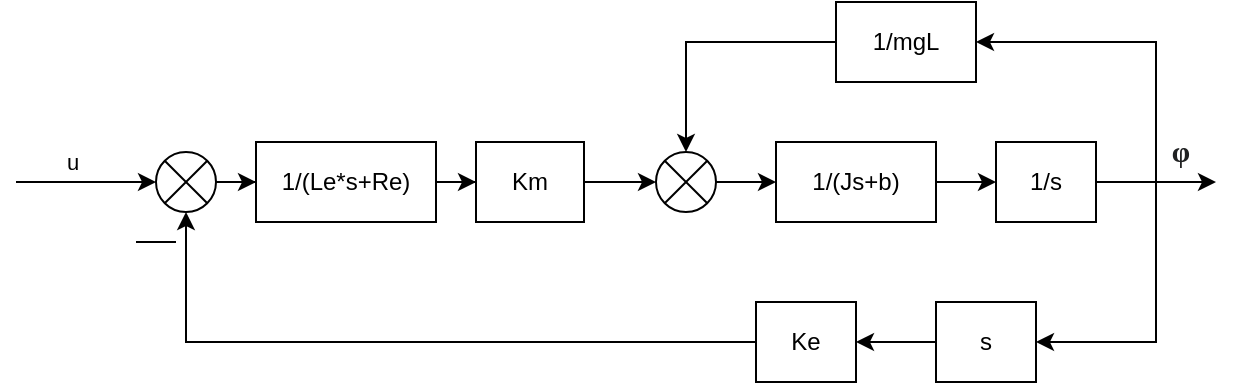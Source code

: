 <mxfile version="24.0.4" type="github">
  <diagram name="Страница — 1" id="BIMPoZ7FthZSNeVOD0RZ">
    <mxGraphModel dx="835" dy="488" grid="1" gridSize="10" guides="1" tooltips="1" connect="1" arrows="1" fold="1" page="1" pageScale="1" pageWidth="827" pageHeight="1169" math="0" shadow="0">
      <root>
        <mxCell id="0" />
        <mxCell id="1" parent="0" />
        <mxCell id="19c8bl-oHRU6IFj73Oaz-30" value="" style="group" vertex="1" connectable="0" parent="1">
          <mxGeometry x="130" y="140" width="600" height="190" as="geometry" />
        </mxCell>
        <mxCell id="19c8bl-oHRU6IFj73Oaz-9" value="" style="edgeStyle=orthogonalEdgeStyle;rounded=0;orthogonalLoop=1;jettySize=auto;html=1;" edge="1" parent="19c8bl-oHRU6IFj73Oaz-30" source="19c8bl-oHRU6IFj73Oaz-1" target="19c8bl-oHRU6IFj73Oaz-8">
          <mxGeometry relative="1" as="geometry" />
        </mxCell>
        <mxCell id="19c8bl-oHRU6IFj73Oaz-1" value="1/(Le*s+Re)" style="rounded=0;whiteSpace=wrap;html=1;" vertex="1" parent="19c8bl-oHRU6IFj73Oaz-30">
          <mxGeometry x="120" y="70" width="90" height="40" as="geometry" />
        </mxCell>
        <mxCell id="19c8bl-oHRU6IFj73Oaz-3" value="" style="edgeStyle=orthogonalEdgeStyle;rounded=0;orthogonalLoop=1;jettySize=auto;html=1;" edge="1" parent="19c8bl-oHRU6IFj73Oaz-30" source="19c8bl-oHRU6IFj73Oaz-2" target="19c8bl-oHRU6IFj73Oaz-1">
          <mxGeometry relative="1" as="geometry" />
        </mxCell>
        <mxCell id="19c8bl-oHRU6IFj73Oaz-2" value="" style="shape=sumEllipse;perimeter=ellipsePerimeter;whiteSpace=wrap;html=1;backgroundOutline=1;" vertex="1" parent="19c8bl-oHRU6IFj73Oaz-30">
          <mxGeometry x="70" y="75" width="30" height="30" as="geometry" />
        </mxCell>
        <mxCell id="19c8bl-oHRU6IFj73Oaz-4" value="" style="endArrow=classic;html=1;rounded=0;entryX=0;entryY=0.5;entryDx=0;entryDy=0;" edge="1" parent="19c8bl-oHRU6IFj73Oaz-30" target="19c8bl-oHRU6IFj73Oaz-2">
          <mxGeometry width="50" height="50" relative="1" as="geometry">
            <mxPoint y="90" as="sourcePoint" />
            <mxPoint x="30" y="190" as="targetPoint" />
          </mxGeometry>
        </mxCell>
        <mxCell id="19c8bl-oHRU6IFj73Oaz-7" value="u" style="edgeLabel;html=1;align=center;verticalAlign=middle;resizable=0;points=[];" vertex="1" connectable="0" parent="19c8bl-oHRU6IFj73Oaz-4">
          <mxGeometry x="-0.203" relative="1" as="geometry">
            <mxPoint y="-10" as="offset" />
          </mxGeometry>
        </mxCell>
        <mxCell id="19c8bl-oHRU6IFj73Oaz-11" value="" style="edgeStyle=orthogonalEdgeStyle;rounded=0;orthogonalLoop=1;jettySize=auto;html=1;" edge="1" parent="19c8bl-oHRU6IFj73Oaz-30" source="19c8bl-oHRU6IFj73Oaz-8" target="19c8bl-oHRU6IFj73Oaz-10">
          <mxGeometry relative="1" as="geometry" />
        </mxCell>
        <mxCell id="19c8bl-oHRU6IFj73Oaz-8" value="Km" style="rounded=0;whiteSpace=wrap;html=1;" vertex="1" parent="19c8bl-oHRU6IFj73Oaz-30">
          <mxGeometry x="230" y="70" width="54" height="40" as="geometry" />
        </mxCell>
        <mxCell id="19c8bl-oHRU6IFj73Oaz-13" value="" style="edgeStyle=orthogonalEdgeStyle;rounded=0;orthogonalLoop=1;jettySize=auto;html=1;" edge="1" parent="19c8bl-oHRU6IFj73Oaz-30" source="19c8bl-oHRU6IFj73Oaz-10" target="19c8bl-oHRU6IFj73Oaz-12">
          <mxGeometry relative="1" as="geometry" />
        </mxCell>
        <mxCell id="19c8bl-oHRU6IFj73Oaz-10" value="" style="shape=sumEllipse;perimeter=ellipsePerimeter;whiteSpace=wrap;html=1;backgroundOutline=1;" vertex="1" parent="19c8bl-oHRU6IFj73Oaz-30">
          <mxGeometry x="320" y="75" width="30" height="30" as="geometry" />
        </mxCell>
        <mxCell id="19c8bl-oHRU6IFj73Oaz-15" value="" style="edgeStyle=orthogonalEdgeStyle;rounded=0;orthogonalLoop=1;jettySize=auto;html=1;" edge="1" parent="19c8bl-oHRU6IFj73Oaz-30" source="19c8bl-oHRU6IFj73Oaz-12" target="19c8bl-oHRU6IFj73Oaz-14">
          <mxGeometry relative="1" as="geometry" />
        </mxCell>
        <mxCell id="19c8bl-oHRU6IFj73Oaz-12" value="1/(Js+b)" style="rounded=0;whiteSpace=wrap;html=1;" vertex="1" parent="19c8bl-oHRU6IFj73Oaz-30">
          <mxGeometry x="380" y="70" width="80" height="40" as="geometry" />
        </mxCell>
        <mxCell id="19c8bl-oHRU6IFj73Oaz-14" value="1/s" style="rounded=0;whiteSpace=wrap;html=1;" vertex="1" parent="19c8bl-oHRU6IFj73Oaz-30">
          <mxGeometry x="490" y="70" width="50" height="40" as="geometry" />
        </mxCell>
        <mxCell id="19c8bl-oHRU6IFj73Oaz-18" value="" style="endArrow=classic;html=1;rounded=0;exitX=1;exitY=0.5;exitDx=0;exitDy=0;" edge="1" parent="19c8bl-oHRU6IFj73Oaz-30" source="19c8bl-oHRU6IFj73Oaz-14">
          <mxGeometry width="50" height="50" relative="1" as="geometry">
            <mxPoint x="570" y="90" as="sourcePoint" />
            <mxPoint x="600" y="90" as="targetPoint" />
            <Array as="points">
              <mxPoint x="570" y="90" />
            </Array>
          </mxGeometry>
        </mxCell>
        <mxCell id="19c8bl-oHRU6IFj73Oaz-29" value="&lt;span style=&quot;font-weight: 700; color: rgb(32, 33, 34); font-family: &amp;quot;palatino linotype&amp;quot;, &amp;quot;new athena unicode&amp;quot;, athena, gentium, code2000, serif; font-size: 14.7px; text-align: start; text-wrap: wrap;&quot;&gt;φ&lt;/span&gt;" style="edgeLabel;html=1;align=center;verticalAlign=middle;resizable=0;points=[];" vertex="1" connectable="0" parent="19c8bl-oHRU6IFj73Oaz-18">
          <mxGeometry x="0.389" relative="1" as="geometry">
            <mxPoint y="-15" as="offset" />
          </mxGeometry>
        </mxCell>
        <mxCell id="19c8bl-oHRU6IFj73Oaz-21" style="edgeStyle=orthogonalEdgeStyle;rounded=0;orthogonalLoop=1;jettySize=auto;html=1;entryX=0.5;entryY=0;entryDx=0;entryDy=0;" edge="1" parent="19c8bl-oHRU6IFj73Oaz-30" source="19c8bl-oHRU6IFj73Oaz-19" target="19c8bl-oHRU6IFj73Oaz-10">
          <mxGeometry relative="1" as="geometry" />
        </mxCell>
        <mxCell id="19c8bl-oHRU6IFj73Oaz-19" value="1/mgL" style="rounded=0;whiteSpace=wrap;html=1;" vertex="1" parent="19c8bl-oHRU6IFj73Oaz-30">
          <mxGeometry x="410" width="70" height="40" as="geometry" />
        </mxCell>
        <mxCell id="19c8bl-oHRU6IFj73Oaz-20" value="" style="endArrow=classic;html=1;rounded=0;entryX=1;entryY=0.5;entryDx=0;entryDy=0;" edge="1" parent="19c8bl-oHRU6IFj73Oaz-30" target="19c8bl-oHRU6IFj73Oaz-19">
          <mxGeometry width="50" height="50" relative="1" as="geometry">
            <mxPoint x="570" y="90" as="sourcePoint" />
            <mxPoint x="620" y="40" as="targetPoint" />
            <Array as="points">
              <mxPoint x="570" y="20" />
            </Array>
          </mxGeometry>
        </mxCell>
        <mxCell id="19c8bl-oHRU6IFj73Oaz-26" value="" style="edgeStyle=orthogonalEdgeStyle;rounded=0;orthogonalLoop=1;jettySize=auto;html=1;" edge="1" parent="19c8bl-oHRU6IFj73Oaz-30" source="19c8bl-oHRU6IFj73Oaz-22" target="19c8bl-oHRU6IFj73Oaz-25">
          <mxGeometry relative="1" as="geometry" />
        </mxCell>
        <mxCell id="19c8bl-oHRU6IFj73Oaz-22" value="s" style="rounded=0;whiteSpace=wrap;html=1;" vertex="1" parent="19c8bl-oHRU6IFj73Oaz-30">
          <mxGeometry x="460" y="150" width="50" height="40" as="geometry" />
        </mxCell>
        <mxCell id="19c8bl-oHRU6IFj73Oaz-23" value="" style="endArrow=classic;html=1;rounded=0;entryX=1;entryY=0.5;entryDx=0;entryDy=0;" edge="1" parent="19c8bl-oHRU6IFj73Oaz-30" target="19c8bl-oHRU6IFj73Oaz-22">
          <mxGeometry width="50" height="50" relative="1" as="geometry">
            <mxPoint x="570" y="90" as="sourcePoint" />
            <mxPoint x="290" y="190" as="targetPoint" />
            <Array as="points">
              <mxPoint x="570" y="170" />
            </Array>
          </mxGeometry>
        </mxCell>
        <mxCell id="19c8bl-oHRU6IFj73Oaz-28" style="edgeStyle=orthogonalEdgeStyle;rounded=0;orthogonalLoop=1;jettySize=auto;html=1;exitX=0;exitY=0.5;exitDx=0;exitDy=0;entryX=0.5;entryY=1;entryDx=0;entryDy=0;" edge="1" parent="19c8bl-oHRU6IFj73Oaz-30" source="19c8bl-oHRU6IFj73Oaz-25" target="19c8bl-oHRU6IFj73Oaz-2">
          <mxGeometry relative="1" as="geometry" />
        </mxCell>
        <mxCell id="19c8bl-oHRU6IFj73Oaz-25" value="Ke" style="rounded=0;whiteSpace=wrap;html=1;" vertex="1" parent="19c8bl-oHRU6IFj73Oaz-30">
          <mxGeometry x="370" y="150" width="50" height="40" as="geometry" />
        </mxCell>
        <mxCell id="19c8bl-oHRU6IFj73Oaz-27" value="" style="endArrow=none;html=1;rounded=0;" edge="1" parent="19c8bl-oHRU6IFj73Oaz-30">
          <mxGeometry width="50" height="50" relative="1" as="geometry">
            <mxPoint x="60" y="120" as="sourcePoint" />
            <mxPoint x="80" y="120" as="targetPoint" />
          </mxGeometry>
        </mxCell>
      </root>
    </mxGraphModel>
  </diagram>
</mxfile>
